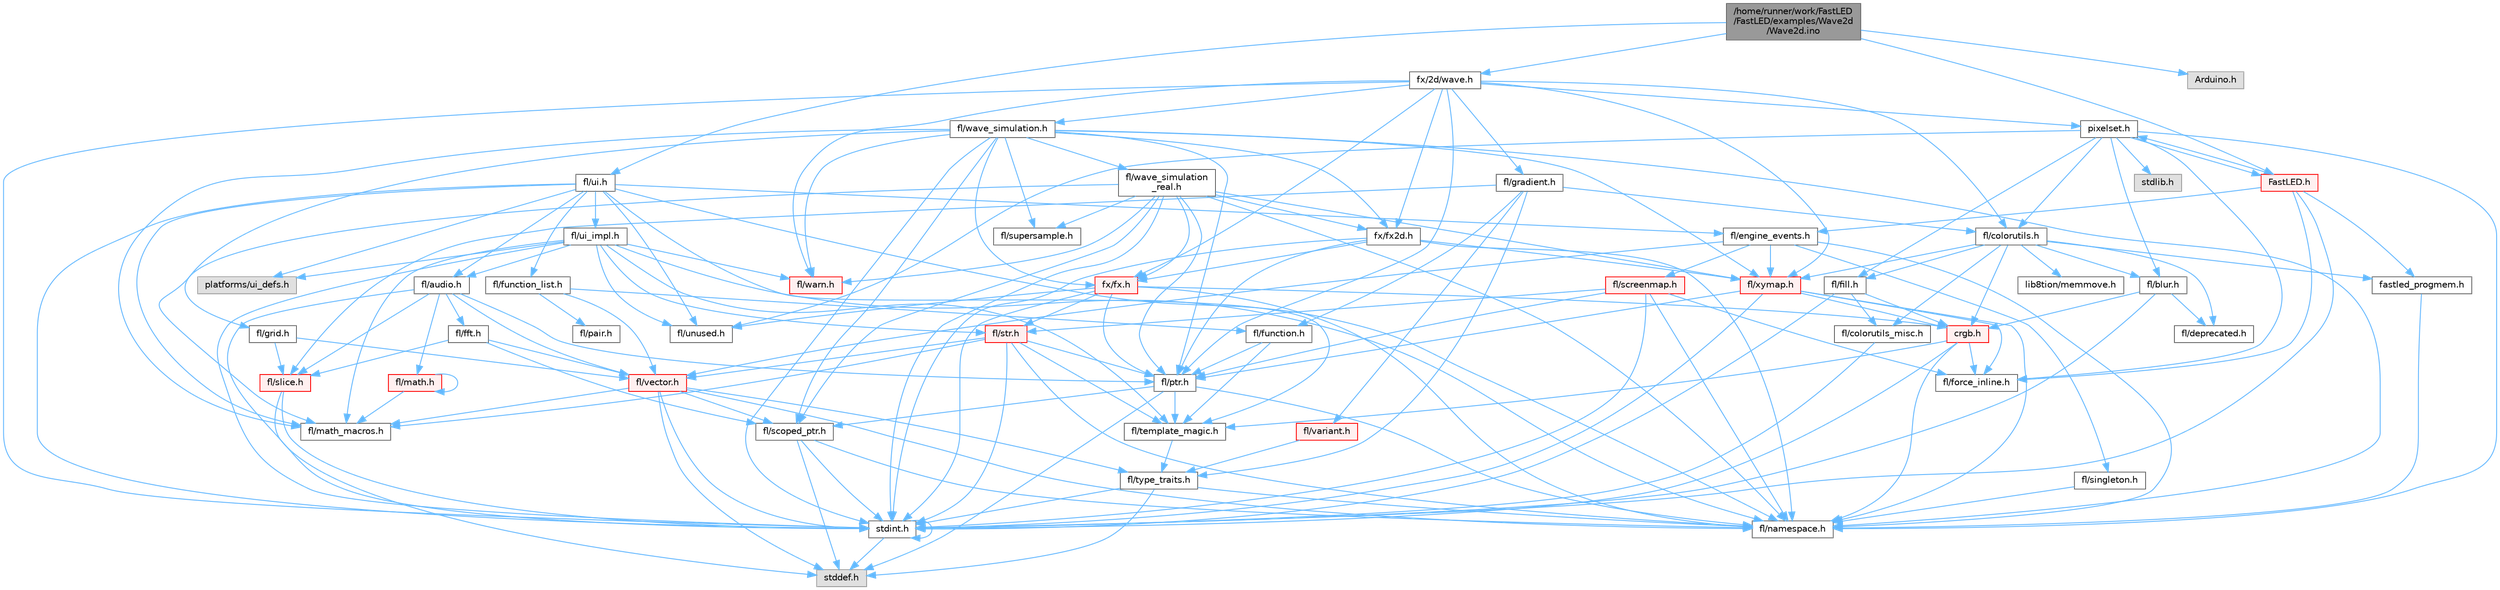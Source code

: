 digraph "/home/runner/work/FastLED/FastLED/examples/Wave2d/Wave2d.ino"
{
 // INTERACTIVE_SVG=YES
 // LATEX_PDF_SIZE
  bgcolor="transparent";
  edge [fontname=Helvetica,fontsize=10,labelfontname=Helvetica,labelfontsize=10];
  node [fontname=Helvetica,fontsize=10,shape=box,height=0.2,width=0.4];
  Node1 [id="Node000001",label="/home/runner/work/FastLED\l/FastLED/examples/Wave2d\l/Wave2d.ino",height=0.2,width=0.4,color="gray40", fillcolor="grey60", style="filled", fontcolor="black",tooltip=" "];
  Node1 -> Node2 [id="edge1_Node000001_Node000002",color="steelblue1",style="solid",tooltip=" "];
  Node2 [id="Node000002",label="fl/ui.h",height=0.2,width=0.4,color="grey40", fillcolor="white", style="filled",URL="$d9/d3b/ui_8h.html",tooltip=" "];
  Node2 -> Node3 [id="edge2_Node000002_Node000003",color="steelblue1",style="solid",tooltip=" "];
  Node3 [id="Node000003",label="stdint.h",height=0.2,width=0.4,color="grey40", fillcolor="white", style="filled",URL="$df/dd8/stdint_8h.html",tooltip=" "];
  Node3 -> Node4 [id="edge3_Node000003_Node000004",color="steelblue1",style="solid",tooltip=" "];
  Node4 [id="Node000004",label="stddef.h",height=0.2,width=0.4,color="grey60", fillcolor="#E0E0E0", style="filled",tooltip=" "];
  Node3 -> Node3 [id="edge4_Node000003_Node000003",color="steelblue1",style="solid",tooltip=" "];
  Node2 -> Node5 [id="edge5_Node000002_Node000005",color="steelblue1",style="solid",tooltip=" "];
  Node5 [id="Node000005",label="fl/audio.h",height=0.2,width=0.4,color="grey40", fillcolor="white", style="filled",URL="$da/d09/audio_8h.html",tooltip=" "];
  Node5 -> Node6 [id="edge6_Node000005_Node000006",color="steelblue1",style="solid",tooltip=" "];
  Node6 [id="Node000006",label="fl/fft.h",height=0.2,width=0.4,color="grey40", fillcolor="white", style="filled",URL="$d7/d76/fft_8h.html",tooltip=" "];
  Node6 -> Node7 [id="edge7_Node000006_Node000007",color="steelblue1",style="solid",tooltip=" "];
  Node7 [id="Node000007",label="fl/scoped_ptr.h",height=0.2,width=0.4,color="grey40", fillcolor="white", style="filled",URL="$d0/d44/scoped__ptr_8h.html",tooltip=" "];
  Node7 -> Node4 [id="edge8_Node000007_Node000004",color="steelblue1",style="solid",tooltip=" "];
  Node7 -> Node3 [id="edge9_Node000007_Node000003",color="steelblue1",style="solid",tooltip=" "];
  Node7 -> Node8 [id="edge10_Node000007_Node000008",color="steelblue1",style="solid",tooltip=" "];
  Node8 [id="Node000008",label="fl/namespace.h",height=0.2,width=0.4,color="grey40", fillcolor="white", style="filled",URL="$df/d2a/namespace_8h.html",tooltip="Implements the FastLED namespace macros."];
  Node6 -> Node9 [id="edge11_Node000006_Node000009",color="steelblue1",style="solid",tooltip=" "];
  Node9 [id="Node000009",label="fl/slice.h",height=0.2,width=0.4,color="red", fillcolor="#FFF0F0", style="filled",URL="$d0/d48/slice_8h.html",tooltip=" "];
  Node9 -> Node4 [id="edge12_Node000009_Node000004",color="steelblue1",style="solid",tooltip=" "];
  Node9 -> Node3 [id="edge13_Node000009_Node000003",color="steelblue1",style="solid",tooltip=" "];
  Node6 -> Node16 [id="edge14_Node000006_Node000016",color="steelblue1",style="solid",tooltip=" "];
  Node16 [id="Node000016",label="fl/vector.h",height=0.2,width=0.4,color="red", fillcolor="#FFF0F0", style="filled",URL="$d6/d68/vector_8h.html",tooltip=" "];
  Node16 -> Node4 [id="edge15_Node000016_Node000004",color="steelblue1",style="solid",tooltip=" "];
  Node16 -> Node3 [id="edge16_Node000016_Node000003",color="steelblue1",style="solid",tooltip=" "];
  Node16 -> Node15 [id="edge17_Node000016_Node000015",color="steelblue1",style="solid",tooltip=" "];
  Node15 [id="Node000015",label="fl/math_macros.h",height=0.2,width=0.4,color="grey40", fillcolor="white", style="filled",URL="$d8/db8/math__macros_8h.html",tooltip=" "];
  Node16 -> Node8 [id="edge18_Node000016_Node000008",color="steelblue1",style="solid",tooltip=" "];
  Node16 -> Node7 [id="edge19_Node000016_Node000007",color="steelblue1",style="solid",tooltip=" "];
  Node16 -> Node21 [id="edge20_Node000016_Node000021",color="steelblue1",style="solid",tooltip=" "];
  Node21 [id="Node000021",label="fl/type_traits.h",height=0.2,width=0.4,color="grey40", fillcolor="white", style="filled",URL="$df/d63/type__traits_8h.html",tooltip=" "];
  Node21 -> Node4 [id="edge21_Node000021_Node000004",color="steelblue1",style="solid",tooltip=" "];
  Node21 -> Node3 [id="edge22_Node000021_Node000003",color="steelblue1",style="solid",tooltip=" "];
  Node21 -> Node8 [id="edge23_Node000021_Node000008",color="steelblue1",style="solid",tooltip=" "];
  Node5 -> Node13 [id="edge24_Node000005_Node000013",color="steelblue1",style="solid",tooltip=" "];
  Node13 [id="Node000013",label="fl/math.h",height=0.2,width=0.4,color="red", fillcolor="#FFF0F0", style="filled",URL="$df/db1/math_8h.html",tooltip=" "];
  Node13 -> Node15 [id="edge25_Node000013_Node000015",color="steelblue1",style="solid",tooltip=" "];
  Node13 -> Node13 [id="edge26_Node000013_Node000013",color="steelblue1",style="solid",tooltip=" "];
  Node5 -> Node19 [id="edge27_Node000005_Node000019",color="steelblue1",style="solid",tooltip=" "];
  Node19 [id="Node000019",label="fl/ptr.h",height=0.2,width=0.4,color="grey40", fillcolor="white", style="filled",URL="$dd/d98/ptr_8h.html",tooltip=" "];
  Node19 -> Node4 [id="edge28_Node000019_Node000004",color="steelblue1",style="solid",tooltip=" "];
  Node19 -> Node8 [id="edge29_Node000019_Node000008",color="steelblue1",style="solid",tooltip=" "];
  Node19 -> Node7 [id="edge30_Node000019_Node000007",color="steelblue1",style="solid",tooltip=" "];
  Node19 -> Node20 [id="edge31_Node000019_Node000020",color="steelblue1",style="solid",tooltip=" "];
  Node20 [id="Node000020",label="fl/template_magic.h",height=0.2,width=0.4,color="grey40", fillcolor="white", style="filled",URL="$d8/d0c/template__magic_8h.html",tooltip=" "];
  Node20 -> Node21 [id="edge32_Node000020_Node000021",color="steelblue1",style="solid",tooltip=" "];
  Node5 -> Node9 [id="edge33_Node000005_Node000009",color="steelblue1",style="solid",tooltip=" "];
  Node5 -> Node16 [id="edge34_Node000005_Node000016",color="steelblue1",style="solid",tooltip=" "];
  Node5 -> Node3 [id="edge35_Node000005_Node000003",color="steelblue1",style="solid",tooltip=" "];
  Node2 -> Node25 [id="edge36_Node000002_Node000025",color="steelblue1",style="solid",tooltip=" "];
  Node25 [id="Node000025",label="fl/engine_events.h",height=0.2,width=0.4,color="grey40", fillcolor="white", style="filled",URL="$db/dc0/engine__events_8h.html",tooltip=" "];
  Node25 -> Node8 [id="edge37_Node000025_Node000008",color="steelblue1",style="solid",tooltip=" "];
  Node25 -> Node26 [id="edge38_Node000025_Node000026",color="steelblue1",style="solid",tooltip=" "];
  Node26 [id="Node000026",label="fl/screenmap.h",height=0.2,width=0.4,color="red", fillcolor="#FFF0F0", style="filled",URL="$d7/d97/screenmap_8h.html",tooltip=" "];
  Node26 -> Node3 [id="edge39_Node000026_Node000003",color="steelblue1",style="solid",tooltip=" "];
  Node26 -> Node11 [id="edge40_Node000026_Node000011",color="steelblue1",style="solid",tooltip=" "];
  Node11 [id="Node000011",label="fl/force_inline.h",height=0.2,width=0.4,color="grey40", fillcolor="white", style="filled",URL="$d4/d64/force__inline_8h.html",tooltip=" "];
  Node26 -> Node19 [id="edge41_Node000026_Node000019",color="steelblue1",style="solid",tooltip=" "];
  Node26 -> Node8 [id="edge42_Node000026_Node000008",color="steelblue1",style="solid",tooltip=" "];
  Node26 -> Node18 [id="edge43_Node000026_Node000018",color="steelblue1",style="solid",tooltip=" "];
  Node18 [id="Node000018",label="fl/str.h",height=0.2,width=0.4,color="red", fillcolor="#FFF0F0", style="filled",URL="$d1/d93/str_8h.html",tooltip=" "];
  Node18 -> Node3 [id="edge44_Node000018_Node000003",color="steelblue1",style="solid",tooltip=" "];
  Node18 -> Node15 [id="edge45_Node000018_Node000015",color="steelblue1",style="solid",tooltip=" "];
  Node18 -> Node8 [id="edge46_Node000018_Node000008",color="steelblue1",style="solid",tooltip=" "];
  Node18 -> Node19 [id="edge47_Node000018_Node000019",color="steelblue1",style="solid",tooltip=" "];
  Node18 -> Node20 [id="edge48_Node000018_Node000020",color="steelblue1",style="solid",tooltip=" "];
  Node18 -> Node16 [id="edge49_Node000018_Node000016",color="steelblue1",style="solid",tooltip=" "];
  Node25 -> Node33 [id="edge50_Node000025_Node000033",color="steelblue1",style="solid",tooltip=" "];
  Node33 [id="Node000033",label="fl/singleton.h",height=0.2,width=0.4,color="grey40", fillcolor="white", style="filled",URL="$d4/d0b/singleton_8h.html",tooltip=" "];
  Node33 -> Node8 [id="edge51_Node000033_Node000008",color="steelblue1",style="solid",tooltip=" "];
  Node25 -> Node16 [id="edge52_Node000025_Node000016",color="steelblue1",style="solid",tooltip=" "];
  Node25 -> Node34 [id="edge53_Node000025_Node000034",color="steelblue1",style="solid",tooltip=" "];
  Node34 [id="Node000034",label="fl/xymap.h",height=0.2,width=0.4,color="red", fillcolor="#FFF0F0", style="filled",URL="$da/d61/xymap_8h.html",tooltip=" "];
  Node34 -> Node3 [id="edge54_Node000034_Node000003",color="steelblue1",style="solid",tooltip=" "];
  Node34 -> Node35 [id="edge55_Node000034_Node000035",color="steelblue1",style="solid",tooltip=" "];
  Node35 [id="Node000035",label="crgb.h",height=0.2,width=0.4,color="red", fillcolor="#FFF0F0", style="filled",URL="$db/dd1/crgb_8h.html",tooltip="Defines the red, green, and blue (RGB) pixel struct."];
  Node35 -> Node3 [id="edge56_Node000035_Node000003",color="steelblue1",style="solid",tooltip=" "];
  Node35 -> Node8 [id="edge57_Node000035_Node000008",color="steelblue1",style="solid",tooltip=" "];
  Node35 -> Node11 [id="edge58_Node000035_Node000011",color="steelblue1",style="solid",tooltip=" "];
  Node35 -> Node20 [id="edge59_Node000035_Node000020",color="steelblue1",style="solid",tooltip=" "];
  Node34 -> Node11 [id="edge60_Node000034_Node000011",color="steelblue1",style="solid",tooltip=" "];
  Node34 -> Node8 [id="edge61_Node000034_Node000008",color="steelblue1",style="solid",tooltip=" "];
  Node34 -> Node19 [id="edge62_Node000034_Node000019",color="steelblue1",style="solid",tooltip=" "];
  Node2 -> Node40 [id="edge63_Node000002_Node000040",color="steelblue1",style="solid",tooltip=" "];
  Node40 [id="Node000040",label="fl/function_list.h",height=0.2,width=0.4,color="grey40", fillcolor="white", style="filled",URL="$d0/d64/function__list_8h.html",tooltip=" "];
  Node40 -> Node41 [id="edge64_Node000040_Node000041",color="steelblue1",style="solid",tooltip=" "];
  Node41 [id="Node000041",label="fl/function.h",height=0.2,width=0.4,color="grey40", fillcolor="white", style="filled",URL="$dd/d67/function_8h.html",tooltip=" "];
  Node41 -> Node19 [id="edge65_Node000041_Node000019",color="steelblue1",style="solid",tooltip=" "];
  Node41 -> Node20 [id="edge66_Node000041_Node000020",color="steelblue1",style="solid",tooltip=" "];
  Node40 -> Node32 [id="edge67_Node000040_Node000032",color="steelblue1",style="solid",tooltip=" "];
  Node32 [id="Node000032",label="fl/pair.h",height=0.2,width=0.4,color="grey40", fillcolor="white", style="filled",URL="$d3/d41/pair_8h.html",tooltip=" "];
  Node40 -> Node16 [id="edge68_Node000040_Node000016",color="steelblue1",style="solid",tooltip=" "];
  Node2 -> Node15 [id="edge69_Node000002_Node000015",color="steelblue1",style="solid",tooltip=" "];
  Node2 -> Node8 [id="edge70_Node000002_Node000008",color="steelblue1",style="solid",tooltip=" "];
  Node2 -> Node20 [id="edge71_Node000002_Node000020",color="steelblue1",style="solid",tooltip=" "];
  Node2 -> Node42 [id="edge72_Node000002_Node000042",color="steelblue1",style="solid",tooltip=" "];
  Node42 [id="Node000042",label="fl/ui_impl.h",height=0.2,width=0.4,color="grey40", fillcolor="white", style="filled",URL="$d6/dc0/ui__impl_8h.html",tooltip=" "];
  Node42 -> Node3 [id="edge73_Node000042_Node000003",color="steelblue1",style="solid",tooltip=" "];
  Node42 -> Node5 [id="edge74_Node000042_Node000005",color="steelblue1",style="solid",tooltip=" "];
  Node42 -> Node15 [id="edge75_Node000042_Node000015",color="steelblue1",style="solid",tooltip=" "];
  Node42 -> Node8 [id="edge76_Node000042_Node000008",color="steelblue1",style="solid",tooltip=" "];
  Node42 -> Node18 [id="edge77_Node000042_Node000018",color="steelblue1",style="solid",tooltip=" "];
  Node42 -> Node20 [id="edge78_Node000042_Node000020",color="steelblue1",style="solid",tooltip=" "];
  Node42 -> Node43 [id="edge79_Node000042_Node000043",color="steelblue1",style="solid",tooltip=" "];
  Node43 [id="Node000043",label="fl/unused.h",height=0.2,width=0.4,color="grey40", fillcolor="white", style="filled",URL="$d8/d4b/unused_8h.html",tooltip=" "];
  Node42 -> Node44 [id="edge80_Node000042_Node000044",color="steelblue1",style="solid",tooltip=" "];
  Node44 [id="Node000044",label="fl/warn.h",height=0.2,width=0.4,color="red", fillcolor="#FFF0F0", style="filled",URL="$de/d77/warn_8h.html",tooltip=" "];
  Node42 -> Node47 [id="edge81_Node000042_Node000047",color="steelblue1",style="solid",tooltip=" "];
  Node47 [id="Node000047",label="platforms/ui_defs.h",height=0.2,width=0.4,color="grey60", fillcolor="#E0E0E0", style="filled",tooltip=" "];
  Node2 -> Node43 [id="edge82_Node000002_Node000043",color="steelblue1",style="solid",tooltip=" "];
  Node2 -> Node47 [id="edge83_Node000002_Node000047",color="steelblue1",style="solid",tooltip=" "];
  Node1 -> Node48 [id="edge84_Node000001_Node000048",color="steelblue1",style="solid",tooltip=" "];
  Node48 [id="Node000048",label="fx/2d/wave.h",height=0.2,width=0.4,color="grey40", fillcolor="white", style="filled",URL="$de/de9/src_2fx_22d_2wave_8h.html",tooltip=" "];
  Node48 -> Node3 [id="edge85_Node000048_Node000003",color="steelblue1",style="solid",tooltip=" "];
  Node48 -> Node44 [id="edge86_Node000048_Node000044",color="steelblue1",style="solid",tooltip=" "];
  Node48 -> Node49 [id="edge87_Node000048_Node000049",color="steelblue1",style="solid",tooltip=" "];
  Node49 [id="Node000049",label="fl/colorutils.h",height=0.2,width=0.4,color="grey40", fillcolor="white", style="filled",URL="$d7/df9/fl_2colorutils_8h.html",tooltip="Utility functions for color fill, palettes, blending, and more."];
  Node49 -> Node35 [id="edge88_Node000049_Node000035",color="steelblue1",style="solid",tooltip=" "];
  Node49 -> Node50 [id="edge89_Node000049_Node000050",color="steelblue1",style="solid",tooltip=" "];
  Node50 [id="Node000050",label="fastled_progmem.h",height=0.2,width=0.4,color="grey40", fillcolor="white", style="filled",URL="$df/dab/fastled__progmem_8h.html",tooltip="Wrapper definitions to allow seamless use of PROGMEM in environments that have it."];
  Node50 -> Node8 [id="edge90_Node000050_Node000008",color="steelblue1",style="solid",tooltip=" "];
  Node49 -> Node51 [id="edge91_Node000049_Node000051",color="steelblue1",style="solid",tooltip=" "];
  Node51 [id="Node000051",label="fl/blur.h",height=0.2,width=0.4,color="grey40", fillcolor="white", style="filled",URL="$d4/df5/blur_8h.html",tooltip=" "];
  Node51 -> Node3 [id="edge92_Node000051_Node000003",color="steelblue1",style="solid",tooltip=" "];
  Node51 -> Node35 [id="edge93_Node000051_Node000035",color="steelblue1",style="solid",tooltip=" "];
  Node51 -> Node52 [id="edge94_Node000051_Node000052",color="steelblue1",style="solid",tooltip=" "];
  Node52 [id="Node000052",label="fl/deprecated.h",height=0.2,width=0.4,color="grey40", fillcolor="white", style="filled",URL="$d4/dce/deprecated_8h.html",tooltip=" "];
  Node49 -> Node53 [id="edge95_Node000049_Node000053",color="steelblue1",style="solid",tooltip=" "];
  Node53 [id="Node000053",label="fl/colorutils_misc.h",height=0.2,width=0.4,color="grey40", fillcolor="white", style="filled",URL="$dd/db2/colorutils__misc_8h.html",tooltip=" "];
  Node53 -> Node3 [id="edge96_Node000053_Node000003",color="steelblue1",style="solid",tooltip=" "];
  Node49 -> Node52 [id="edge97_Node000049_Node000052",color="steelblue1",style="solid",tooltip=" "];
  Node49 -> Node54 [id="edge98_Node000049_Node000054",color="steelblue1",style="solid",tooltip=" "];
  Node54 [id="Node000054",label="fl/fill.h",height=0.2,width=0.4,color="grey40", fillcolor="white", style="filled",URL="$d2/d78/fill_8h.html",tooltip=" "];
  Node54 -> Node35 [id="edge99_Node000054_Node000035",color="steelblue1",style="solid",tooltip=" "];
  Node54 -> Node53 [id="edge100_Node000054_Node000053",color="steelblue1",style="solid",tooltip=" "];
  Node54 -> Node3 [id="edge101_Node000054_Node000003",color="steelblue1",style="solid",tooltip=" "];
  Node49 -> Node34 [id="edge102_Node000049_Node000034",color="steelblue1",style="solid",tooltip=" "];
  Node49 -> Node55 [id="edge103_Node000049_Node000055",color="steelblue1",style="solid",tooltip=" "];
  Node55 [id="Node000055",label="lib8tion/memmove.h",height=0.2,width=0.4,color="grey40", fillcolor="white", style="filled",URL="$d9/d72/memmove_8h.html",tooltip=" "];
  Node48 -> Node56 [id="edge104_Node000048_Node000056",color="steelblue1",style="solid",tooltip=" "];
  Node56 [id="Node000056",label="fl/gradient.h",height=0.2,width=0.4,color="grey40", fillcolor="white", style="filled",URL="$db/dfe/gradient_8h.html",tooltip=" "];
  Node56 -> Node49 [id="edge105_Node000056_Node000049",color="steelblue1",style="solid",tooltip=" "];
  Node56 -> Node41 [id="edge106_Node000056_Node000041",color="steelblue1",style="solid",tooltip=" "];
  Node56 -> Node9 [id="edge107_Node000056_Node000009",color="steelblue1",style="solid",tooltip=" "];
  Node56 -> Node21 [id="edge108_Node000056_Node000021",color="steelblue1",style="solid",tooltip=" "];
  Node56 -> Node57 [id="edge109_Node000056_Node000057",color="steelblue1",style="solid",tooltip=" "];
  Node57 [id="Node000057",label="fl/variant.h",height=0.2,width=0.4,color="red", fillcolor="#FFF0F0", style="filled",URL="$d6/d10/variant_8h.html",tooltip=" "];
  Node57 -> Node21 [id="edge110_Node000057_Node000021",color="steelblue1",style="solid",tooltip=" "];
  Node48 -> Node19 [id="edge111_Node000048_Node000019",color="steelblue1",style="solid",tooltip=" "];
  Node48 -> Node58 [id="edge112_Node000048_Node000058",color="steelblue1",style="solid",tooltip=" "];
  Node58 [id="Node000058",label="fl/wave_simulation.h",height=0.2,width=0.4,color="grey40", fillcolor="white", style="filled",URL="$dc/d36/wave__simulation_8h.html",tooltip=" "];
  Node58 -> Node3 [id="edge113_Node000058_Node000003",color="steelblue1",style="solid",tooltip=" "];
  Node58 -> Node15 [id="edge114_Node000058_Node000015",color="steelblue1",style="solid",tooltip=" "];
  Node58 -> Node8 [id="edge115_Node000058_Node000008",color="steelblue1",style="solid",tooltip=" "];
  Node58 -> Node7 [id="edge116_Node000058_Node000007",color="steelblue1",style="solid",tooltip=" "];
  Node58 -> Node44 [id="edge117_Node000058_Node000044",color="steelblue1",style="solid",tooltip=" "];
  Node58 -> Node59 [id="edge118_Node000058_Node000059",color="steelblue1",style="solid",tooltip=" "];
  Node59 [id="Node000059",label="fl/wave_simulation\l_real.h",height=0.2,width=0.4,color="grey40", fillcolor="white", style="filled",URL="$dd/d8e/wave__simulation__real_8h.html",tooltip=" "];
  Node59 -> Node3 [id="edge119_Node000059_Node000003",color="steelblue1",style="solid",tooltip=" "];
  Node59 -> Node15 [id="edge120_Node000059_Node000015",color="steelblue1",style="solid",tooltip=" "];
  Node59 -> Node8 [id="edge121_Node000059_Node000008",color="steelblue1",style="solid",tooltip=" "];
  Node59 -> Node7 [id="edge122_Node000059_Node000007",color="steelblue1",style="solid",tooltip=" "];
  Node59 -> Node44 [id="edge123_Node000059_Node000044",color="steelblue1",style="solid",tooltip=" "];
  Node59 -> Node19 [id="edge124_Node000059_Node000019",color="steelblue1",style="solid",tooltip=" "];
  Node59 -> Node60 [id="edge125_Node000059_Node000060",color="steelblue1",style="solid",tooltip=" "];
  Node60 [id="Node000060",label="fl/supersample.h",height=0.2,width=0.4,color="grey40", fillcolor="white", style="filled",URL="$d2/dce/supersample_8h.html",tooltip=" "];
  Node59 -> Node34 [id="edge126_Node000059_Node000034",color="steelblue1",style="solid",tooltip=" "];
  Node59 -> Node61 [id="edge127_Node000059_Node000061",color="steelblue1",style="solid",tooltip=" "];
  Node61 [id="Node000061",label="fx/fx.h",height=0.2,width=0.4,color="red", fillcolor="#FFF0F0", style="filled",URL="$df/d44/src_2fx_2fx_8h.html",tooltip=" "];
  Node61 -> Node3 [id="edge128_Node000061_Node000003",color="steelblue1",style="solid",tooltip=" "];
  Node61 -> Node35 [id="edge129_Node000061_Node000035",color="steelblue1",style="solid",tooltip=" "];
  Node61 -> Node8 [id="edge130_Node000061_Node000008",color="steelblue1",style="solid",tooltip=" "];
  Node61 -> Node19 [id="edge131_Node000061_Node000019",color="steelblue1",style="solid",tooltip=" "];
  Node61 -> Node18 [id="edge132_Node000061_Node000018",color="steelblue1",style="solid",tooltip=" "];
  Node61 -> Node43 [id="edge133_Node000061_Node000043",color="steelblue1",style="solid",tooltip=" "];
  Node59 -> Node64 [id="edge134_Node000059_Node000064",color="steelblue1",style="solid",tooltip=" "];
  Node64 [id="Node000064",label="fx/fx2d.h",height=0.2,width=0.4,color="grey40", fillcolor="white", style="filled",URL="$d9/d43/fx2d_8h.html",tooltip=" "];
  Node64 -> Node3 [id="edge135_Node000064_Node000003",color="steelblue1",style="solid",tooltip=" "];
  Node64 -> Node8 [id="edge136_Node000064_Node000008",color="steelblue1",style="solid",tooltip=" "];
  Node64 -> Node19 [id="edge137_Node000064_Node000019",color="steelblue1",style="solid",tooltip=" "];
  Node64 -> Node34 [id="edge138_Node000064_Node000034",color="steelblue1",style="solid",tooltip=" "];
  Node64 -> Node61 [id="edge139_Node000064_Node000061",color="steelblue1",style="solid",tooltip=" "];
  Node58 -> Node65 [id="edge140_Node000058_Node000065",color="steelblue1",style="solid",tooltip=" "];
  Node65 [id="Node000065",label="fl/grid.h",height=0.2,width=0.4,color="grey40", fillcolor="white", style="filled",URL="$da/d15/grid_8h.html",tooltip=" "];
  Node65 -> Node9 [id="edge141_Node000065_Node000009",color="steelblue1",style="solid",tooltip=" "];
  Node65 -> Node16 [id="edge142_Node000065_Node000016",color="steelblue1",style="solid",tooltip=" "];
  Node58 -> Node19 [id="edge143_Node000058_Node000019",color="steelblue1",style="solid",tooltip=" "];
  Node58 -> Node60 [id="edge144_Node000058_Node000060",color="steelblue1",style="solid",tooltip=" "];
  Node58 -> Node34 [id="edge145_Node000058_Node000034",color="steelblue1",style="solid",tooltip=" "];
  Node58 -> Node61 [id="edge146_Node000058_Node000061",color="steelblue1",style="solid",tooltip=" "];
  Node58 -> Node64 [id="edge147_Node000058_Node000064",color="steelblue1",style="solid",tooltip=" "];
  Node48 -> Node34 [id="edge148_Node000048_Node000034",color="steelblue1",style="solid",tooltip=" "];
  Node48 -> Node61 [id="edge149_Node000048_Node000061",color="steelblue1",style="solid",tooltip=" "];
  Node48 -> Node64 [id="edge150_Node000048_Node000064",color="steelblue1",style="solid",tooltip=" "];
  Node48 -> Node66 [id="edge151_Node000048_Node000066",color="steelblue1",style="solid",tooltip=" "];
  Node66 [id="Node000066",label="pixelset.h",height=0.2,width=0.4,color="grey40", fillcolor="white", style="filled",URL="$d4/d46/pixelset_8h.html",tooltip="Declares classes for managing logical groups of LEDs."];
  Node66 -> Node11 [id="edge152_Node000066_Node000011",color="steelblue1",style="solid",tooltip=" "];
  Node66 -> Node8 [id="edge153_Node000066_Node000008",color="steelblue1",style="solid",tooltip=" "];
  Node66 -> Node43 [id="edge154_Node000066_Node000043",color="steelblue1",style="solid",tooltip=" "];
  Node66 -> Node49 [id="edge155_Node000066_Node000049",color="steelblue1",style="solid",tooltip=" "];
  Node66 -> Node54 [id="edge156_Node000066_Node000054",color="steelblue1",style="solid",tooltip=" "];
  Node66 -> Node51 [id="edge157_Node000066_Node000051",color="steelblue1",style="solid",tooltip=" "];
  Node66 -> Node67 [id="edge158_Node000066_Node000067",color="steelblue1",style="solid",tooltip=" "];
  Node67 [id="Node000067",label="FastLED.h",height=0.2,width=0.4,color="red", fillcolor="#FFF0F0", style="filled",URL="$db/d97/_fast_l_e_d_8h.html",tooltip="central include file for FastLED, defines the CFastLED class/object"];
  Node67 -> Node3 [id="edge159_Node000067_Node000003",color="steelblue1",style="solid",tooltip=" "];
  Node67 -> Node11 [id="edge160_Node000067_Node000011",color="steelblue1",style="solid",tooltip=" "];
  Node67 -> Node50 [id="edge161_Node000067_Node000050",color="steelblue1",style="solid",tooltip=" "];
  Node67 -> Node66 [id="edge162_Node000067_Node000066",color="steelblue1",style="solid",tooltip=" "];
  Node67 -> Node25 [id="edge163_Node000067_Node000025",color="steelblue1",style="solid",tooltip=" "];
  Node66 -> Node113 [id="edge164_Node000066_Node000113",color="steelblue1",style="solid",tooltip=" "];
  Node113 [id="Node000113",label="stdlib.h",height=0.2,width=0.4,color="grey60", fillcolor="#E0E0E0", style="filled",tooltip=" "];
  Node1 -> Node114 [id="edge165_Node000001_Node000114",color="steelblue1",style="solid",tooltip=" "];
  Node114 [id="Node000114",label="Arduino.h",height=0.2,width=0.4,color="grey60", fillcolor="#E0E0E0", style="filled",tooltip=" "];
  Node1 -> Node67 [id="edge166_Node000001_Node000067",color="steelblue1",style="solid",tooltip=" "];
}
